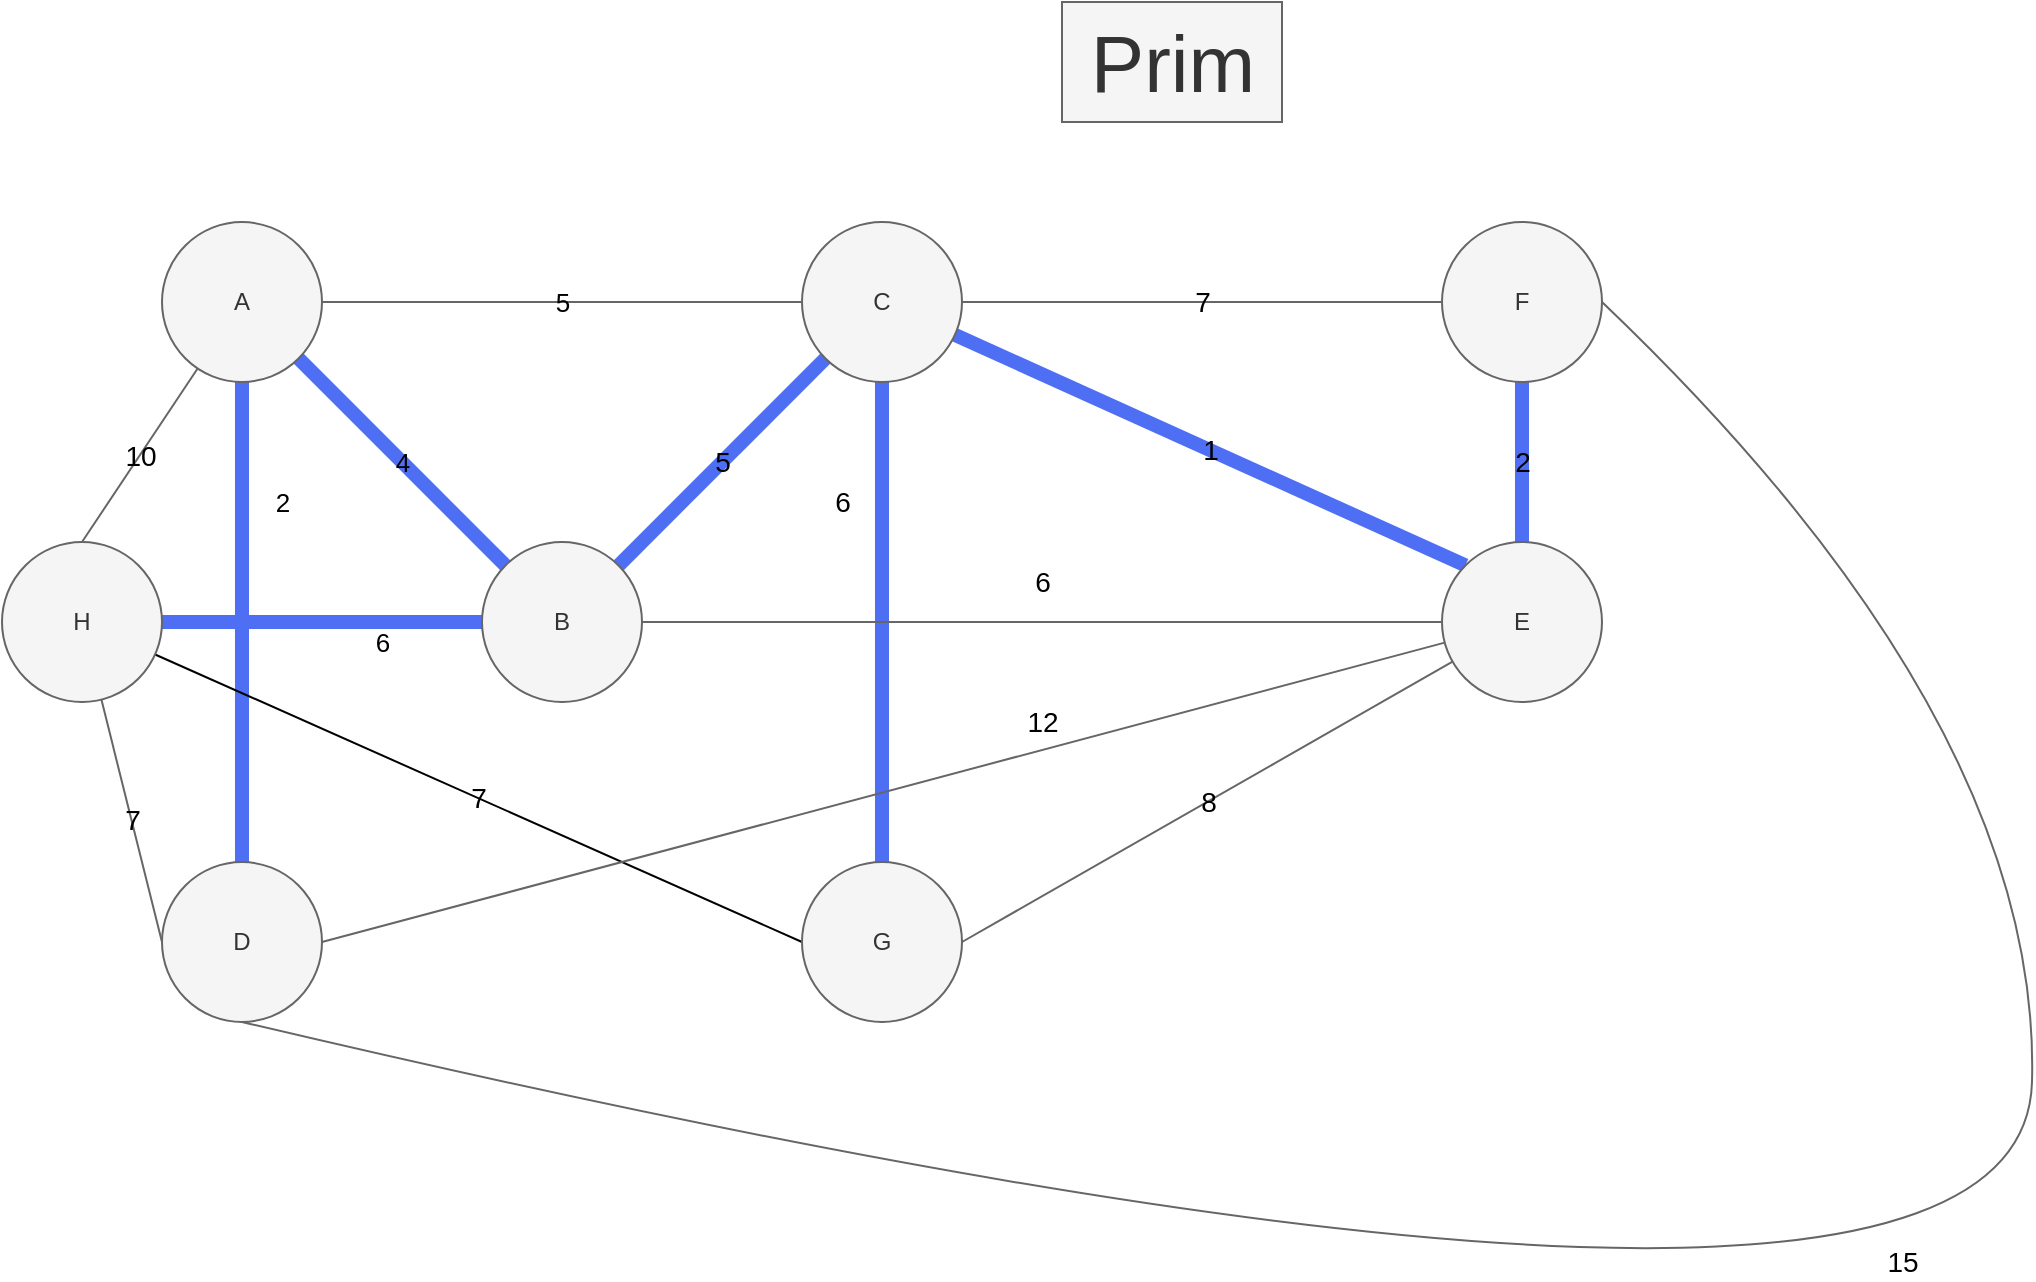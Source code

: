 <mxfile>
    <diagram name="Prim" id="5o29vRfOSNf-z7oVsWWK">
        <mxGraphModel dx="1146" dy="1076" grid="0" gridSize="10" guides="1" tooltips="1" connect="1" arrows="1" fold="1" page="1" pageScale="1" pageWidth="1169" pageHeight="827" background="#ffffff" math="0" shadow="0">
            <root>
                <mxCell id="CtqJxJh_Qd7vwC6tXsC5-0"/>
                <mxCell id="CtqJxJh_Qd7vwC6tXsC5-1" parent="CtqJxJh_Qd7vwC6tXsC5-0"/>
                <mxCell id="CtqJxJh_Qd7vwC6tXsC5-2" value="&lt;font style=&quot;font-size: 14px;&quot;&gt;10&lt;/font&gt;" style="edgeStyle=none;html=1;entryX=0.5;entryY=0;entryDx=0;entryDy=0;endArrow=none;endFill=0;labelBackgroundColor=none;fontColor=#000000;fillColor=#f5f5f5;strokeColor=#666666;" edge="1" parent="CtqJxJh_Qd7vwC6tXsC5-1" source="CtqJxJh_Qd7vwC6tXsC5-5" target="CtqJxJh_Qd7vwC6tXsC5-15">
                    <mxGeometry x="-0.002" relative="1" as="geometry">
                        <mxPoint as="offset"/>
                    </mxGeometry>
                </mxCell>
                <mxCell id="CtqJxJh_Qd7vwC6tXsC5-3" value="&lt;font style=&quot;font-size: 13px;&quot;&gt;4&lt;/font&gt;" style="edgeStyle=none;html=1;entryX=0;entryY=0;entryDx=0;entryDy=0;endArrow=none;endFill=0;fillColor=#f5f5f5;strokeColor=#4E6FF4;labelBackgroundColor=none;fontColor=#000000;strokeWidth=7;" edge="1" parent="CtqJxJh_Qd7vwC6tXsC5-1" source="CtqJxJh_Qd7vwC6tXsC5-5" target="CtqJxJh_Qd7vwC6tXsC5-17">
                    <mxGeometry relative="1" as="geometry"/>
                </mxCell>
                <mxCell id="CtqJxJh_Qd7vwC6tXsC5-4" value="&lt;font style=&quot;font-size: 13px;&quot;&gt;2&lt;/font&gt;" style="edgeStyle=none;html=1;entryX=0.5;entryY=0;entryDx=0;entryDy=0;endArrow=none;endFill=0;strokeWidth=7;fillColor=#f5f5f5;strokeColor=#4E6FF4;labelBackgroundColor=none;fontColor=#000000;" edge="1" parent="CtqJxJh_Qd7vwC6tXsC5-1" source="CtqJxJh_Qd7vwC6tXsC5-5" target="CtqJxJh_Qd7vwC6tXsC5-21">
                    <mxGeometry x="-0.5" y="20" relative="1" as="geometry">
                        <mxPoint as="offset"/>
                    </mxGeometry>
                </mxCell>
                <mxCell id="CtqJxJh_Qd7vwC6tXsC5-5" value="A" style="ellipse;whiteSpace=wrap;html=1;aspect=fixed;labelBackgroundColor=none;fontColor=#333333;fillColor=#f5f5f5;strokeColor=#666666;" vertex="1" parent="CtqJxJh_Qd7vwC6tXsC5-1">
                    <mxGeometry x="80" y="120" width="80" height="80" as="geometry"/>
                </mxCell>
                <mxCell id="CtqJxJh_Qd7vwC6tXsC5-6" value="&lt;font style=&quot;font-size: 14px;&quot;&gt;1&lt;/font&gt;" style="edgeStyle=none;html=1;entryX=0;entryY=0;entryDx=0;entryDy=0;endArrow=none;endFill=0;fillColor=#f5f5f5;strokeColor=#4E6FF4;labelBackgroundColor=none;fontColor=#000000;strokeWidth=7;" edge="1" parent="CtqJxJh_Qd7vwC6tXsC5-1" source="CtqJxJh_Qd7vwC6tXsC5-9" target="CtqJxJh_Qd7vwC6tXsC5-20">
                    <mxGeometry relative="1" as="geometry"/>
                </mxCell>
                <mxCell id="CtqJxJh_Qd7vwC6tXsC5-7" value="&lt;font style=&quot;font-size: 14px;&quot;&gt;5&lt;/font&gt;" style="edgeStyle=none;html=1;entryX=1;entryY=0;entryDx=0;entryDy=0;endArrow=none;endFill=0;fillColor=#f5f5f5;strokeColor=#4E6FF4;labelBackgroundColor=none;fontColor=#000000;strokeWidth=7;" edge="1" parent="CtqJxJh_Qd7vwC6tXsC5-1" source="CtqJxJh_Qd7vwC6tXsC5-9" target="CtqJxJh_Qd7vwC6tXsC5-17">
                    <mxGeometry relative="1" as="geometry"/>
                </mxCell>
                <mxCell id="CtqJxJh_Qd7vwC6tXsC5-8" value="&lt;font style=&quot;font-size: 14px;&quot;&gt;6&lt;/font&gt;" style="edgeStyle=none;html=1;entryX=0.5;entryY=0;entryDx=0;entryDy=0;endArrow=none;endFill=0;labelBackgroundColor=none;fontColor=#000000;fillColor=#f5f5f5;strokeColor=#4E6FF4;strokeWidth=7;" edge="1" parent="CtqJxJh_Qd7vwC6tXsC5-1" source="CtqJxJh_Qd7vwC6tXsC5-9" target="CtqJxJh_Qd7vwC6tXsC5-22">
                    <mxGeometry x="-0.5" y="-20" relative="1" as="geometry">
                        <mxPoint as="offset"/>
                    </mxGeometry>
                </mxCell>
                <mxCell id="CtqJxJh_Qd7vwC6tXsC5-9" value="C" style="ellipse;whiteSpace=wrap;html=1;aspect=fixed;labelBackgroundColor=none;fontColor=#333333;fillColor=#f5f5f5;strokeColor=#666666;" vertex="1" parent="CtqJxJh_Qd7vwC6tXsC5-1">
                    <mxGeometry x="400" y="120" width="80" height="80" as="geometry"/>
                </mxCell>
                <mxCell id="CtqJxJh_Qd7vwC6tXsC5-10" value="&lt;font style=&quot;font-size: 14px;&quot;&gt;2&lt;/font&gt;" style="edgeStyle=none;html=1;entryX=0.5;entryY=0;entryDx=0;entryDy=0;endArrow=none;endFill=0;fillColor=#f5f5f5;strokeColor=#4E6FF4;labelBackgroundColor=none;fontColor=#000000;strokeWidth=7;" edge="1" parent="CtqJxJh_Qd7vwC6tXsC5-1" source="CtqJxJh_Qd7vwC6tXsC5-11" target="CtqJxJh_Qd7vwC6tXsC5-20">
                    <mxGeometry relative="1" as="geometry">
                        <mxPoint as="offset"/>
                    </mxGeometry>
                </mxCell>
                <mxCell id="CtqJxJh_Qd7vwC6tXsC5-11" value="F" style="ellipse;whiteSpace=wrap;html=1;aspect=fixed;labelBackgroundColor=none;fontColor=#333333;fillColor=#f5f5f5;strokeColor=#666666;" vertex="1" parent="CtqJxJh_Qd7vwC6tXsC5-1">
                    <mxGeometry x="720" y="120" width="80" height="80" as="geometry"/>
                </mxCell>
                <mxCell id="CtqJxJh_Qd7vwC6tXsC5-12" value="&lt;font style=&quot;font-size: 13px;&quot;&gt;6&lt;/font&gt;" style="edgeStyle=none;html=1;entryX=0;entryY=0.5;entryDx=0;entryDy=0;endArrow=none;endFill=0;fillColor=#f5f5f5;strokeColor=#4E6FF4;labelBackgroundColor=none;fontColor=#000000;strokeWidth=7;" edge="1" parent="CtqJxJh_Qd7vwC6tXsC5-1" source="CtqJxJh_Qd7vwC6tXsC5-15" target="CtqJxJh_Qd7vwC6tXsC5-17">
                    <mxGeometry x="0.375" y="-10" relative="1" as="geometry">
                        <mxPoint as="offset"/>
                    </mxGeometry>
                </mxCell>
                <mxCell id="CtqJxJh_Qd7vwC6tXsC5-13" value="&lt;font style=&quot;font-size: 14px;&quot;&gt;7&lt;/font&gt;" style="edgeStyle=none;html=1;entryX=0;entryY=0.5;entryDx=0;entryDy=0;endArrow=none;endFill=0;fillColor=#f5f5f5;strokeColor=#000000;labelBackgroundColor=none;fontColor=#000000;strokeWidth=1;" edge="1" parent="CtqJxJh_Qd7vwC6tXsC5-1" source="CtqJxJh_Qd7vwC6tXsC5-15" target="CtqJxJh_Qd7vwC6tXsC5-22">
                    <mxGeometry relative="1" as="geometry"/>
                </mxCell>
                <mxCell id="CtqJxJh_Qd7vwC6tXsC5-14" value="&lt;font style=&quot;font-size: 14px;&quot;&gt;7&lt;/font&gt;" style="edgeStyle=none;html=1;entryX=0;entryY=0.5;entryDx=0;entryDy=0;endArrow=none;endFill=0;labelBackgroundColor=none;fontColor=#000000;fillColor=#f5f5f5;strokeColor=#666666;" edge="1" parent="CtqJxJh_Qd7vwC6tXsC5-1" source="CtqJxJh_Qd7vwC6tXsC5-15" target="CtqJxJh_Qd7vwC6tXsC5-21">
                    <mxGeometry relative="1" as="geometry"/>
                </mxCell>
                <mxCell id="CtqJxJh_Qd7vwC6tXsC5-15" value="H" style="ellipse;whiteSpace=wrap;html=1;aspect=fixed;labelBackgroundColor=none;fontColor=#333333;fillColor=#f5f5f5;strokeColor=#666666;" vertex="1" parent="CtqJxJh_Qd7vwC6tXsC5-1">
                    <mxGeometry y="280" width="80" height="80" as="geometry"/>
                </mxCell>
                <mxCell id="CtqJxJh_Qd7vwC6tXsC5-16" value="&lt;font style=&quot;font-size: 14px;&quot;&gt;6&lt;/font&gt;" style="edgeStyle=none;html=1;entryX=0;entryY=0.5;entryDx=0;entryDy=0;endArrow=none;endFill=0;labelBackgroundColor=none;fontColor=#000000;fillColor=#f5f5f5;strokeColor=#666666;" edge="1" parent="CtqJxJh_Qd7vwC6tXsC5-1" source="CtqJxJh_Qd7vwC6tXsC5-17" target="CtqJxJh_Qd7vwC6tXsC5-20">
                    <mxGeometry y="20" relative="1" as="geometry">
                        <Array as="points">
                            <mxPoint x="440" y="320"/>
                        </Array>
                        <mxPoint as="offset"/>
                    </mxGeometry>
                </mxCell>
                <mxCell id="CtqJxJh_Qd7vwC6tXsC5-17" value="B" style="ellipse;whiteSpace=wrap;html=1;aspect=fixed;labelBackgroundColor=none;fontColor=#333333;fillColor=#f5f5f5;strokeColor=#666666;" vertex="1" parent="CtqJxJh_Qd7vwC6tXsC5-1">
                    <mxGeometry x="240" y="280" width="80" height="80" as="geometry"/>
                </mxCell>
                <mxCell id="CtqJxJh_Qd7vwC6tXsC5-18" value="&lt;font style=&quot;font-size: 14px;&quot;&gt;12&lt;/font&gt;" style="edgeStyle=none;html=1;entryX=1;entryY=0.5;entryDx=0;entryDy=0;endArrow=none;endFill=0;labelBackgroundColor=none;fontColor=#000000;fillColor=#f5f5f5;strokeColor=#666666;" edge="1" parent="CtqJxJh_Qd7vwC6tXsC5-1" source="CtqJxJh_Qd7vwC6tXsC5-20" target="CtqJxJh_Qd7vwC6tXsC5-21">
                    <mxGeometry x="-0.295" y="-14" relative="1" as="geometry">
                        <mxPoint as="offset"/>
                    </mxGeometry>
                </mxCell>
                <mxCell id="CtqJxJh_Qd7vwC6tXsC5-19" value="&lt;font style=&quot;font-size: 14px;&quot;&gt;8&lt;/font&gt;" style="edgeStyle=none;html=1;entryX=1;entryY=0.5;entryDx=0;entryDy=0;endArrow=none;endFill=0;labelBackgroundColor=none;fontColor=#000000;fillColor=#f5f5f5;strokeColor=#666666;" edge="1" parent="CtqJxJh_Qd7vwC6tXsC5-1" source="CtqJxJh_Qd7vwC6tXsC5-20" target="CtqJxJh_Qd7vwC6tXsC5-22">
                    <mxGeometry x="-0.002" relative="1" as="geometry">
                        <mxPoint as="offset"/>
                    </mxGeometry>
                </mxCell>
                <mxCell id="CtqJxJh_Qd7vwC6tXsC5-20" value="E" style="ellipse;whiteSpace=wrap;html=1;aspect=fixed;labelBackgroundColor=none;fontColor=#333333;fillColor=#f5f5f5;strokeColor=#666666;" vertex="1" parent="CtqJxJh_Qd7vwC6tXsC5-1">
                    <mxGeometry x="720" y="280" width="80" height="80" as="geometry"/>
                </mxCell>
                <mxCell id="CtqJxJh_Qd7vwC6tXsC5-21" value="D" style="ellipse;whiteSpace=wrap;html=1;aspect=fixed;labelBackgroundColor=none;fontColor=#333333;fillColor=#f5f5f5;strokeColor=#666666;" vertex="1" parent="CtqJxJh_Qd7vwC6tXsC5-1">
                    <mxGeometry x="80" y="440" width="80" height="80" as="geometry"/>
                </mxCell>
                <mxCell id="CtqJxJh_Qd7vwC6tXsC5-22" value="G" style="ellipse;whiteSpace=wrap;html=1;aspect=fixed;labelBackgroundColor=none;fontColor=#333333;fillColor=#f5f5f5;strokeColor=#666666;" vertex="1" parent="CtqJxJh_Qd7vwC6tXsC5-1">
                    <mxGeometry x="400" y="440" width="80" height="80" as="geometry"/>
                </mxCell>
                <mxCell id="CtqJxJh_Qd7vwC6tXsC5-23" value="&lt;font style=&quot;font-size: 13px;&quot;&gt;5&lt;/font&gt;" style="endArrow=none;html=1;exitX=1;exitY=0.5;exitDx=0;exitDy=0;entryX=0;entryY=0.5;entryDx=0;entryDy=0;labelBackgroundColor=none;fontColor=#000000;fillColor=#f5f5f5;strokeColor=#666666;" edge="1" parent="CtqJxJh_Qd7vwC6tXsC5-1" source="CtqJxJh_Qd7vwC6tXsC5-5" target="CtqJxJh_Qd7vwC6tXsC5-9">
                    <mxGeometry width="50" height="50" relative="1" as="geometry">
                        <mxPoint x="490" y="420" as="sourcePoint"/>
                        <mxPoint x="540" y="370" as="targetPoint"/>
                        <Array as="points"/>
                    </mxGeometry>
                </mxCell>
                <mxCell id="CtqJxJh_Qd7vwC6tXsC5-24" value="&lt;font style=&quot;font-size: 14px;&quot;&gt;7&lt;/font&gt;" style="endArrow=none;html=1;exitX=1;exitY=0.5;exitDx=0;exitDy=0;entryX=0;entryY=0.5;entryDx=0;entryDy=0;labelBackgroundColor=none;fontColor=#000000;fillColor=#f5f5f5;strokeColor=#666666;" edge="1" parent="CtqJxJh_Qd7vwC6tXsC5-1" source="CtqJxJh_Qd7vwC6tXsC5-9" target="CtqJxJh_Qd7vwC6tXsC5-11">
                    <mxGeometry width="50" height="50" relative="1" as="geometry">
                        <mxPoint x="490" y="420" as="sourcePoint"/>
                        <mxPoint x="540" y="370" as="targetPoint"/>
                        <mxPoint as="offset"/>
                    </mxGeometry>
                </mxCell>
                <mxCell id="CtqJxJh_Qd7vwC6tXsC5-25" value="&lt;font style=&quot;font-size: 14px;&quot;&gt;15&lt;/font&gt;" style="curved=1;endArrow=none;html=1;entryX=1;entryY=0.5;entryDx=0;entryDy=0;exitX=0.5;exitY=1;exitDx=0;exitDy=0;endFill=0;labelBackgroundColor=none;fontColor=#000000;fillColor=#f5f5f5;strokeColor=#666666;" edge="1" parent="CtqJxJh_Qd7vwC6tXsC5-1" source="CtqJxJh_Qd7vwC6tXsC5-21" target="CtqJxJh_Qd7vwC6tXsC5-11">
                    <mxGeometry x="0.27" y="62" width="50" height="50" relative="1" as="geometry">
                        <mxPoint x="490" y="420" as="sourcePoint"/>
                        <mxPoint x="540" y="370" as="targetPoint"/>
                        <Array as="points">
                            <mxPoint x="1010" y="730"/>
                            <mxPoint x="1020" y="370"/>
                        </Array>
                        <mxPoint as="offset"/>
                    </mxGeometry>
                </mxCell>
                <mxCell id="JO1BgPIIEs71kPbP9E9J-0" value="Prim" style="text;html=1;align=center;verticalAlign=middle;resizable=0;points=[];autosize=1;strokeColor=#666666;fillColor=#f5f5f5;fontSize=40;labelBackgroundColor=none;fontColor=#333333;" vertex="1" parent="CtqJxJh_Qd7vwC6tXsC5-1">
                    <mxGeometry x="530" y="10" width="110" height="60" as="geometry"/>
                </mxCell>
            </root>
        </mxGraphModel>
    </diagram>
    <diagram name="Dijkstra" id="g-yTQwRLBEaHKC6D9vNy">
        <mxGraphModel dx="1146" dy="1076" grid="0" gridSize="10" guides="1" tooltips="1" connect="1" arrows="1" fold="1" page="1" pageScale="1" pageWidth="1169" pageHeight="827" background="#ffffff" math="0" shadow="1">
            <root>
                <mxCell id="kS4ohVLQ0oYa4zB0OJ1e-0"/>
                <mxCell id="kS4ohVLQ0oYa4zB0OJ1e-1" parent="kS4ohVLQ0oYa4zB0OJ1e-0"/>
                <mxCell id="kS4ohVLQ0oYa4zB0OJ1e-2" value="&lt;font style=&quot;font-size: 14px;&quot;&gt;10&lt;/font&gt;" style="edgeStyle=none;html=1;entryX=0.5;entryY=0;entryDx=0;entryDy=0;endArrow=none;endFill=0;rounded=0;fontColor=#000000;fillColor=#f5f5f5;strokeColor=#666666;labelBackgroundColor=none;" parent="kS4ohVLQ0oYa4zB0OJ1e-1" source="kS4ohVLQ0oYa4zB0OJ1e-5" target="kS4ohVLQ0oYa4zB0OJ1e-15" edge="1">
                    <mxGeometry x="-0.002" relative="1" as="geometry">
                        <mxPoint as="offset"/>
                    </mxGeometry>
                </mxCell>
                <mxCell id="kS4ohVLQ0oYa4zB0OJ1e-3" value="&lt;font style=&quot;font-size: 13px;&quot;&gt;4&lt;/font&gt;" style="edgeStyle=none;html=1;entryX=0;entryY=0;entryDx=0;entryDy=0;endArrow=none;endFill=0;rounded=0;fontColor=#000000;fillColor=#f5f5f5;strokeColor=#666666;labelBackgroundColor=none;" parent="kS4ohVLQ0oYa4zB0OJ1e-1" source="kS4ohVLQ0oYa4zB0OJ1e-5" target="kS4ohVLQ0oYa4zB0OJ1e-17" edge="1">
                    <mxGeometry relative="1" as="geometry"/>
                </mxCell>
                <mxCell id="kS4ohVLQ0oYa4zB0OJ1e-4" value="&lt;font style=&quot;font-size: 13px;&quot;&gt;2&lt;/font&gt;" style="edgeStyle=none;html=1;entryX=0.5;entryY=0;entryDx=0;entryDy=0;endArrow=none;endFill=0;strokeWidth=1;rounded=0;fontColor=#000000;fillColor=#f5f5f5;strokeColor=#666666;labelBackgroundColor=none;" parent="kS4ohVLQ0oYa4zB0OJ1e-1" source="kS4ohVLQ0oYa4zB0OJ1e-5" target="kS4ohVLQ0oYa4zB0OJ1e-21" edge="1">
                    <mxGeometry x="-0.5" y="20" relative="1" as="geometry">
                        <mxPoint as="offset"/>
                    </mxGeometry>
                </mxCell>
                <mxCell id="kS4ohVLQ0oYa4zB0OJ1e-5" value="A" style="ellipse;whiteSpace=wrap;html=1;aspect=fixed;rounded=0;fontColor=#333333;fillColor=#f5f5f5;strokeColor=#666666;labelBackgroundColor=none;" parent="kS4ohVLQ0oYa4zB0OJ1e-1" vertex="1">
                    <mxGeometry x="80" y="120" width="80" height="80" as="geometry"/>
                </mxCell>
                <mxCell id="kS4ohVLQ0oYa4zB0OJ1e-6" value="&lt;font style=&quot;font-size: 14px;&quot;&gt;1&lt;/font&gt;" style="edgeStyle=none;html=1;entryX=0;entryY=0;entryDx=0;entryDy=0;endArrow=none;endFill=0;rounded=0;fontColor=#000000;fillColor=#f5f5f5;strokeColor=#666666;labelBackgroundColor=none;" parent="kS4ohVLQ0oYa4zB0OJ1e-1" source="kS4ohVLQ0oYa4zB0OJ1e-9" target="kS4ohVLQ0oYa4zB0OJ1e-20" edge="1">
                    <mxGeometry relative="1" as="geometry"/>
                </mxCell>
                <mxCell id="kS4ohVLQ0oYa4zB0OJ1e-7" value="&lt;font style=&quot;font-size: 14px;&quot;&gt;5&lt;/font&gt;" style="edgeStyle=none;html=1;entryX=1;entryY=0;entryDx=0;entryDy=0;endArrow=none;endFill=0;rounded=0;fontColor=#000000;fillColor=#f5f5f5;strokeColor=#666666;labelBackgroundColor=none;" parent="kS4ohVLQ0oYa4zB0OJ1e-1" source="kS4ohVLQ0oYa4zB0OJ1e-9" target="kS4ohVLQ0oYa4zB0OJ1e-17" edge="1">
                    <mxGeometry relative="1" as="geometry"/>
                </mxCell>
                <mxCell id="kS4ohVLQ0oYa4zB0OJ1e-8" value="&lt;font style=&quot;font-size: 14px;&quot;&gt;6&lt;/font&gt;" style="edgeStyle=none;html=1;entryX=0.5;entryY=0;entryDx=0;entryDy=0;endArrow=none;endFill=0;rounded=0;fontColor=#000000;fillColor=#f5f5f5;strokeColor=#666666;labelBackgroundColor=none;" parent="kS4ohVLQ0oYa4zB0OJ1e-1" source="kS4ohVLQ0oYa4zB0OJ1e-9" target="kS4ohVLQ0oYa4zB0OJ1e-22" edge="1">
                    <mxGeometry x="-0.5" y="-20" relative="1" as="geometry">
                        <mxPoint as="offset"/>
                    </mxGeometry>
                </mxCell>
                <mxCell id="kS4ohVLQ0oYa4zB0OJ1e-9" value="C" style="ellipse;whiteSpace=wrap;html=1;aspect=fixed;rounded=0;fontColor=#333333;fillColor=#f5f5f5;strokeColor=#666666;labelBackgroundColor=none;" parent="kS4ohVLQ0oYa4zB0OJ1e-1" vertex="1">
                    <mxGeometry x="400" y="120" width="80" height="80" as="geometry"/>
                </mxCell>
                <mxCell id="kS4ohVLQ0oYa4zB0OJ1e-10" value="&lt;font style=&quot;font-size: 14px;&quot;&gt;2&lt;/font&gt;" style="edgeStyle=none;html=1;entryX=0.5;entryY=0;entryDx=0;entryDy=0;endArrow=none;endFill=0;rounded=0;fontColor=#000000;fillColor=#f5f5f5;strokeColor=#666666;labelBackgroundColor=none;" parent="kS4ohVLQ0oYa4zB0OJ1e-1" source="kS4ohVLQ0oYa4zB0OJ1e-11" target="kS4ohVLQ0oYa4zB0OJ1e-20" edge="1">
                    <mxGeometry relative="1" as="geometry"/>
                </mxCell>
                <mxCell id="kS4ohVLQ0oYa4zB0OJ1e-11" value="F" style="ellipse;whiteSpace=wrap;html=1;aspect=fixed;rounded=0;fontColor=#333333;fillColor=#f5f5f5;strokeColor=#666666;labelBackgroundColor=none;" parent="kS4ohVLQ0oYa4zB0OJ1e-1" vertex="1">
                    <mxGeometry x="720" y="120" width="80" height="80" as="geometry"/>
                </mxCell>
                <mxCell id="kS4ohVLQ0oYa4zB0OJ1e-12" value="&lt;font style=&quot;font-size: 13px;&quot;&gt;6&lt;/font&gt;" style="edgeStyle=none;html=1;entryX=0;entryY=0.5;entryDx=0;entryDy=0;endArrow=none;endFill=0;rounded=0;fontColor=#000000;fillColor=#f5f5f5;strokeColor=#666666;labelBackgroundColor=none;" parent="kS4ohVLQ0oYa4zB0OJ1e-1" source="kS4ohVLQ0oYa4zB0OJ1e-15" target="kS4ohVLQ0oYa4zB0OJ1e-17" edge="1">
                    <mxGeometry x="0.375" y="-10" relative="1" as="geometry">
                        <mxPoint as="offset"/>
                    </mxGeometry>
                </mxCell>
                <mxCell id="kS4ohVLQ0oYa4zB0OJ1e-13" value="&lt;font style=&quot;font-size: 14px;&quot;&gt;7&lt;/font&gt;" style="edgeStyle=none;html=1;entryX=0;entryY=0.5;entryDx=0;entryDy=0;endArrow=none;endFill=0;rounded=0;fontColor=#000000;fillColor=#f5f5f5;strokeColor=#666666;labelBackgroundColor=none;" parent="kS4ohVLQ0oYa4zB0OJ1e-1" source="kS4ohVLQ0oYa4zB0OJ1e-15" target="kS4ohVLQ0oYa4zB0OJ1e-22" edge="1">
                    <mxGeometry relative="1" as="geometry"/>
                </mxCell>
                <mxCell id="kS4ohVLQ0oYa4zB0OJ1e-14" value="&lt;font style=&quot;font-size: 14px;&quot;&gt;7&lt;/font&gt;" style="edgeStyle=none;html=1;entryX=0;entryY=0.5;entryDx=0;entryDy=0;endArrow=none;endFill=0;rounded=0;fontColor=#000000;fillColor=#f5f5f5;strokeColor=#666666;labelBackgroundColor=none;" parent="kS4ohVLQ0oYa4zB0OJ1e-1" source="kS4ohVLQ0oYa4zB0OJ1e-15" target="kS4ohVLQ0oYa4zB0OJ1e-21" edge="1">
                    <mxGeometry relative="1" as="geometry"/>
                </mxCell>
                <mxCell id="kS4ohVLQ0oYa4zB0OJ1e-15" value="H" style="ellipse;whiteSpace=wrap;html=1;aspect=fixed;rounded=0;fontColor=#333333;fillColor=#f5f5f5;strokeColor=#666666;labelBackgroundColor=none;" parent="kS4ohVLQ0oYa4zB0OJ1e-1" vertex="1">
                    <mxGeometry y="280" width="80" height="80" as="geometry"/>
                </mxCell>
                <mxCell id="kS4ohVLQ0oYa4zB0OJ1e-16" value="&lt;font style=&quot;font-size: 14px;&quot;&gt;6&lt;/font&gt;" style="edgeStyle=none;html=1;entryX=0;entryY=0.5;entryDx=0;entryDy=0;endArrow=none;endFill=0;rounded=0;fontColor=#000000;fillColor=#f5f5f5;strokeColor=#666666;labelBackgroundColor=none;" parent="kS4ohVLQ0oYa4zB0OJ1e-1" source="kS4ohVLQ0oYa4zB0OJ1e-17" target="kS4ohVLQ0oYa4zB0OJ1e-20" edge="1">
                    <mxGeometry y="20" relative="1" as="geometry">
                        <Array as="points">
                            <mxPoint x="440" y="320"/>
                        </Array>
                        <mxPoint as="offset"/>
                    </mxGeometry>
                </mxCell>
                <mxCell id="kS4ohVLQ0oYa4zB0OJ1e-17" value="B" style="ellipse;whiteSpace=wrap;html=1;aspect=fixed;rounded=0;fontColor=#333333;fillColor=#f5f5f5;strokeColor=#666666;labelBackgroundColor=none;" parent="kS4ohVLQ0oYa4zB0OJ1e-1" vertex="1">
                    <mxGeometry x="240" y="280" width="80" height="80" as="geometry"/>
                </mxCell>
                <mxCell id="kS4ohVLQ0oYa4zB0OJ1e-18" value="&lt;font style=&quot;font-size: 14px;&quot;&gt;12&lt;/font&gt;" style="edgeStyle=none;html=1;entryX=1;entryY=0.5;entryDx=0;entryDy=0;endArrow=none;endFill=0;rounded=0;fontColor=#000000;fillColor=#f5f5f5;strokeColor=#666666;labelBackgroundColor=none;" parent="kS4ohVLQ0oYa4zB0OJ1e-1" source="kS4ohVLQ0oYa4zB0OJ1e-20" target="kS4ohVLQ0oYa4zB0OJ1e-21" edge="1">
                    <mxGeometry x="-0.295" y="-14" relative="1" as="geometry">
                        <mxPoint as="offset"/>
                    </mxGeometry>
                </mxCell>
                <mxCell id="kS4ohVLQ0oYa4zB0OJ1e-19" value="&lt;font style=&quot;font-size: 14px;&quot;&gt;8&lt;/font&gt;" style="edgeStyle=none;html=1;entryX=1;entryY=0.5;entryDx=0;entryDy=0;endArrow=none;endFill=0;rounded=0;fontColor=#000000;fillColor=#f5f5f5;strokeColor=#666666;labelBackgroundColor=none;" parent="kS4ohVLQ0oYa4zB0OJ1e-1" source="kS4ohVLQ0oYa4zB0OJ1e-20" target="kS4ohVLQ0oYa4zB0OJ1e-22" edge="1">
                    <mxGeometry x="-0.002" relative="1" as="geometry">
                        <mxPoint as="offset"/>
                    </mxGeometry>
                </mxCell>
                <mxCell id="kS4ohVLQ0oYa4zB0OJ1e-20" value="E" style="ellipse;whiteSpace=wrap;html=1;aspect=fixed;rounded=0;fontColor=#333333;fillColor=#f5f5f5;strokeColor=#666666;labelBackgroundColor=none;" parent="kS4ohVLQ0oYa4zB0OJ1e-1" vertex="1">
                    <mxGeometry x="720" y="280" width="80" height="80" as="geometry"/>
                </mxCell>
                <mxCell id="kS4ohVLQ0oYa4zB0OJ1e-21" value="D" style="ellipse;whiteSpace=wrap;html=1;aspect=fixed;rounded=0;fontColor=#333333;fillColor=#f5f5f5;strokeColor=#666666;labelBackgroundColor=none;" parent="kS4ohVLQ0oYa4zB0OJ1e-1" vertex="1">
                    <mxGeometry x="80" y="440" width="80" height="80" as="geometry"/>
                </mxCell>
                <mxCell id="kS4ohVLQ0oYa4zB0OJ1e-22" value="G" style="ellipse;whiteSpace=wrap;html=1;aspect=fixed;rounded=0;fontColor=#333333;fillColor=#f5f5f5;strokeColor=#666666;labelBackgroundColor=none;" parent="kS4ohVLQ0oYa4zB0OJ1e-1" vertex="1">
                    <mxGeometry x="400" y="440" width="80" height="80" as="geometry"/>
                </mxCell>
                <mxCell id="kS4ohVLQ0oYa4zB0OJ1e-23" value="&lt;font style=&quot;font-size: 13px;&quot;&gt;5&lt;/font&gt;" style="endArrow=none;html=1;exitX=1;exitY=0.5;exitDx=0;exitDy=0;entryX=0;entryY=0.5;entryDx=0;entryDy=0;rounded=0;fontColor=#000000;fillColor=#f5f5f5;strokeColor=#666666;labelBackgroundColor=none;" parent="kS4ohVLQ0oYa4zB0OJ1e-1" source="kS4ohVLQ0oYa4zB0OJ1e-5" target="kS4ohVLQ0oYa4zB0OJ1e-9" edge="1">
                    <mxGeometry width="50" height="50" relative="1" as="geometry">
                        <mxPoint x="490" y="420" as="sourcePoint"/>
                        <mxPoint x="540" y="370" as="targetPoint"/>
                        <Array as="points"/>
                    </mxGeometry>
                </mxCell>
                <mxCell id="kS4ohVLQ0oYa4zB0OJ1e-24" value="&lt;font style=&quot;font-size: 14px;&quot;&gt;7&lt;/font&gt;" style="endArrow=none;html=1;exitX=1;exitY=0.5;exitDx=0;exitDy=0;entryX=0;entryY=0.5;entryDx=0;entryDy=0;rounded=0;fontColor=#000000;fillColor=#f5f5f5;strokeColor=#666666;labelBackgroundColor=none;" parent="kS4ohVLQ0oYa4zB0OJ1e-1" source="kS4ohVLQ0oYa4zB0OJ1e-9" target="kS4ohVLQ0oYa4zB0OJ1e-11" edge="1">
                    <mxGeometry width="50" height="50" relative="1" as="geometry">
                        <mxPoint x="490" y="420" as="sourcePoint"/>
                        <mxPoint x="540" y="370" as="targetPoint"/>
                        <mxPoint as="offset"/>
                    </mxGeometry>
                </mxCell>
                <mxCell id="kS4ohVLQ0oYa4zB0OJ1e-25" value="&lt;font style=&quot;font-size: 14px;&quot;&gt;15&lt;/font&gt;" style="curved=1;endArrow=none;html=1;entryX=1;entryY=0.5;entryDx=0;entryDy=0;exitX=0.5;exitY=1;exitDx=0;exitDy=0;endFill=0;rounded=0;fontColor=#000000;fillColor=#f5f5f5;strokeColor=#666666;labelBackgroundColor=none;" parent="kS4ohVLQ0oYa4zB0OJ1e-1" source="kS4ohVLQ0oYa4zB0OJ1e-21" target="kS4ohVLQ0oYa4zB0OJ1e-11" edge="1">
                    <mxGeometry x="0.27" y="62" width="50" height="50" relative="1" as="geometry">
                        <mxPoint x="490" y="420" as="sourcePoint"/>
                        <mxPoint x="540" y="370" as="targetPoint"/>
                        <Array as="points">
                            <mxPoint x="1010" y="730"/>
                            <mxPoint x="1020" y="370"/>
                        </Array>
                        <mxPoint as="offset"/>
                    </mxGeometry>
                </mxCell>
                <mxCell id="UIuMkbCrO4_A-GHcFxzM-0" value="Inicio" style="text;html=1;align=center;verticalAlign=middle;resizable=0;points=[];autosize=1;fontSize=14;rounded=0;fontColor=#333333;fillColor=#f5f5f5;strokeColor=#666666;labelBackgroundColor=none;" parent="kS4ohVLQ0oYa4zB0OJ1e-1" vertex="1">
                    <mxGeometry y="370" width="60" height="30" as="geometry"/>
                </mxCell>
                <mxCell id="UIuMkbCrO4_A-GHcFxzM-1" value="Final" style="text;html=1;align=center;verticalAlign=middle;resizable=0;points=[];autosize=1;fontSize=14;rounded=0;fontColor=#333333;fillColor=#f5f5f5;strokeColor=#666666;labelBackgroundColor=none;" parent="kS4ohVLQ0oYa4zB0OJ1e-1" vertex="1">
                    <mxGeometry x="790" y="100" width="50" height="30" as="geometry"/>
                </mxCell>
                <mxCell id="UIuMkbCrO4_A-GHcFxzM-2" value="[0,-]" style="text;html=1;align=center;verticalAlign=middle;resizable=0;points=[];autosize=1;fontSize=14;rounded=0;fontColor=#333333;fillColor=#f5f5f5;strokeColor=#666666;labelBackgroundColor=none;" parent="kS4ohVLQ0oYa4zB0OJ1e-1" vertex="1">
                    <mxGeometry y="250" width="50" height="30" as="geometry"/>
                </mxCell>
                <mxCell id="UIuMkbCrO4_A-GHcFxzM-3" value="[6,H]" style="text;html=1;align=center;verticalAlign=middle;resizable=0;points=[];autosize=1;fontSize=14;rounded=0;fontColor=#333333;fillColor=#f5f5f5;strokeColor=#666666;labelBackgroundColor=none;" parent="kS4ohVLQ0oYa4zB0OJ1e-1" vertex="1">
                    <mxGeometry x="275" y="355" width="50" height="30" as="geometry"/>
                </mxCell>
                <mxCell id="UIuMkbCrO4_A-GHcFxzM-4" value="[12,B]" style="text;html=1;align=center;verticalAlign=middle;resizable=0;points=[];autosize=1;fontSize=14;rounded=0;fontColor=#333333;fillColor=#f5f5f5;strokeColor=#666666;labelBackgroundColor=none;" parent="kS4ohVLQ0oYa4zB0OJ1e-1" vertex="1">
                    <mxGeometry x="758" y="368" width="60" height="30" as="geometry"/>
                </mxCell>
                <mxCell id="UIuMkbCrO4_A-GHcFxzM-5" value="[14,E]" style="text;html=1;align=center;verticalAlign=middle;resizable=0;points=[];autosize=1;fontSize=14;rounded=0;fontColor=#333333;fillColor=#f5f5f5;strokeColor=#666666;labelBackgroundColor=none;" parent="kS4ohVLQ0oYa4zB0OJ1e-1" vertex="1">
                    <mxGeometry x="692" y="88" width="60" height="30" as="geometry"/>
                </mxCell>
                <mxCell id="UIuMkbCrO4_A-GHcFxzM-6" value="[11,B]" style="text;html=1;align=center;verticalAlign=middle;resizable=0;points=[];autosize=1;fontSize=14;rounded=0;fontColor=#333333;fillColor=#f5f5f5;strokeColor=#666666;labelBackgroundColor=none;" parent="kS4ohVLQ0oYa4zB0OJ1e-1" vertex="1">
                    <mxGeometry x="430" y="85" width="60" height="30" as="geometry"/>
                </mxCell>
                <mxCell id="UIuMkbCrO4_A-GHcFxzM-7" value="[12,C]" style="text;html=1;align=center;verticalAlign=middle;resizable=0;points=[];autosize=1;fontSize=14;rounded=0;fontColor=#333333;fillColor=#f5f5f5;strokeColor=#666666;labelBackgroundColor=none;" parent="kS4ohVLQ0oYa4zB0OJ1e-1" vertex="1">
                    <mxGeometry x="800" y="335" width="60" height="30" as="geometry"/>
                </mxCell>
                <mxCell id="UIuMkbCrO4_A-GHcFxzM-8" value="[14,E]" style="text;html=1;align=center;verticalAlign=middle;resizable=0;points=[];autosize=1;fontSize=14;rounded=0;fontColor=#333333;fillColor=#f5f5f5;strokeColor=#666666;labelBackgroundColor=none;" parent="kS4ohVLQ0oYa4zB0OJ1e-1" vertex="1">
                    <mxGeometry x="812" y="142" width="60" height="30" as="geometry"/>
                </mxCell>
                <mxCell id="UIuMkbCrO4_A-GHcFxzM-9" value="Valor del recorrido: 14&lt;br&gt;Camino más corto: H-B-E-F" style="text;html=1;align=center;verticalAlign=middle;resizable=0;points=[];autosize=1;fontSize=14;rounded=0;fontColor=#333333;fillColor=#f5f5f5;strokeColor=#666666;labelBackgroundColor=none;" parent="kS4ohVLQ0oYa4zB0OJ1e-1" vertex="1">
                    <mxGeometry x="890" y="95" width="200" height="50" as="geometry"/>
                </mxCell>
                <mxCell id="X9YIv5Lt1wVRUWH-H85a-0" value="&lt;font style=&quot;font-size: 40px;&quot;&gt;Dijkstra&lt;/font&gt;" style="text;html=1;align=center;verticalAlign=middle;resizable=0;points=[];autosize=1;fontSize=14;rounded=0;fontColor=#333333;fillColor=#f5f5f5;strokeColor=#666666;labelBackgroundColor=none;" parent="kS4ohVLQ0oYa4zB0OJ1e-1" vertex="1">
                    <mxGeometry x="504" y="10" width="160" height="60" as="geometry"/>
                </mxCell>
            </root>
        </mxGraphModel>
    </diagram>
    <diagram id="F-j-1Gsy_TgmUtBay4-U" name="Página-1">
        <mxGraphModel dx="992" dy="1076" grid="1" gridSize="10" guides="1" tooltips="1" connect="1" arrows="1" fold="1" page="1" pageScale="1" pageWidth="1169" pageHeight="827" background="none" math="0" shadow="0">
            <root>
                <mxCell id="0"/>
                <mxCell id="1" parent="0"/>
                <mxCell id="16" value="&lt;font style=&quot;font-size: 14px;&quot;&gt;10&lt;/font&gt;" style="edgeStyle=none;html=1;entryX=0.5;entryY=0;entryDx=0;entryDy=0;endArrow=none;endFill=0;" edge="1" parent="1" source="2" target="5">
                    <mxGeometry x="-0.002" relative="1" as="geometry">
                        <mxPoint as="offset"/>
                    </mxGeometry>
                </mxCell>
                <mxCell id="17" value="&lt;font style=&quot;font-size: 13px;&quot;&gt;4&lt;/font&gt;" style="edgeStyle=none;html=1;entryX=0;entryY=0;entryDx=0;entryDy=0;endArrow=none;endFill=0;" edge="1" parent="1" source="2" target="6">
                    <mxGeometry relative="1" as="geometry"/>
                </mxCell>
                <mxCell id="23" value="&lt;font style=&quot;font-size: 13px;&quot;&gt;2&lt;/font&gt;" style="edgeStyle=none;html=1;entryX=0.5;entryY=0;entryDx=0;entryDy=0;endArrow=none;endFill=0;strokeWidth=1;" edge="1" parent="1" source="2" target="8">
                    <mxGeometry x="-0.5" y="20" relative="1" as="geometry">
                        <mxPoint as="offset"/>
                    </mxGeometry>
                </mxCell>
                <mxCell id="2" value="A" style="ellipse;whiteSpace=wrap;html=1;aspect=fixed;" vertex="1" parent="1">
                    <mxGeometry x="80" y="120" width="80" height="80" as="geometry"/>
                </mxCell>
                <mxCell id="14" value="&lt;font style=&quot;font-size: 14px;&quot;&gt;1&lt;/font&gt;" style="edgeStyle=none;html=1;entryX=0;entryY=0;entryDx=0;entryDy=0;endArrow=none;endFill=0;" edge="1" parent="1" source="3" target="7">
                    <mxGeometry relative="1" as="geometry"/>
                </mxCell>
                <mxCell id="19" value="&lt;font style=&quot;font-size: 14px;&quot;&gt;5&lt;/font&gt;" style="edgeStyle=none;html=1;entryX=1;entryY=0;entryDx=0;entryDy=0;endArrow=none;endFill=0;" edge="1" parent="1" source="3" target="6">
                    <mxGeometry relative="1" as="geometry"/>
                </mxCell>
                <mxCell id="24" value="&lt;font style=&quot;font-size: 14px;&quot;&gt;6&lt;/font&gt;" style="edgeStyle=none;html=1;entryX=0.5;entryY=0;entryDx=0;entryDy=0;endArrow=none;endFill=0;" edge="1" parent="1" source="3" target="9">
                    <mxGeometry x="-0.5" y="-20" relative="1" as="geometry">
                        <mxPoint as="offset"/>
                    </mxGeometry>
                </mxCell>
                <mxCell id="3" value="C" style="ellipse;whiteSpace=wrap;html=1;aspect=fixed;" vertex="1" parent="1">
                    <mxGeometry x="400" y="120" width="80" height="80" as="geometry"/>
                </mxCell>
                <mxCell id="13" value="&lt;font style=&quot;font-size: 14px;&quot;&gt;2&lt;/font&gt;" style="edgeStyle=none;html=1;entryX=0.5;entryY=0;entryDx=0;entryDy=0;endArrow=none;endFill=0;" edge="1" parent="1" source="4" target="7">
                    <mxGeometry relative="1" as="geometry"/>
                </mxCell>
                <mxCell id="4" value="F" style="ellipse;whiteSpace=wrap;html=1;aspect=fixed;" vertex="1" parent="1">
                    <mxGeometry x="720" y="120" width="80" height="80" as="geometry"/>
                </mxCell>
                <mxCell id="18" value="&lt;font style=&quot;font-size: 13px;&quot;&gt;6&lt;/font&gt;" style="edgeStyle=none;html=1;entryX=0;entryY=0.5;entryDx=0;entryDy=0;endArrow=none;endFill=0;" edge="1" parent="1" source="5" target="6">
                    <mxGeometry x="0.375" y="-10" relative="1" as="geometry">
                        <mxPoint as="offset"/>
                    </mxGeometry>
                </mxCell>
                <mxCell id="20" value="&lt;font style=&quot;font-size: 14px;&quot;&gt;7&lt;/font&gt;" style="edgeStyle=none;html=1;entryX=0;entryY=0.5;entryDx=0;entryDy=0;endArrow=none;endFill=0;" edge="1" parent="1" source="5" target="9">
                    <mxGeometry relative="1" as="geometry"/>
                </mxCell>
                <mxCell id="22" value="&lt;font style=&quot;font-size: 14px;&quot;&gt;7&lt;/font&gt;" style="edgeStyle=none;html=1;entryX=0;entryY=0.5;entryDx=0;entryDy=0;endArrow=none;endFill=0;" edge="1" parent="1" source="5" target="8">
                    <mxGeometry relative="1" as="geometry"/>
                </mxCell>
                <mxCell id="5" value="H" style="ellipse;whiteSpace=wrap;html=1;aspect=fixed;" vertex="1" parent="1">
                    <mxGeometry y="280" width="80" height="80" as="geometry"/>
                </mxCell>
                <mxCell id="15" value="&lt;font style=&quot;font-size: 14px;&quot;&gt;6&lt;/font&gt;" style="edgeStyle=none;html=1;entryX=0;entryY=0.5;entryDx=0;entryDy=0;endArrow=none;endFill=0;" edge="1" parent="1" source="6" target="7">
                    <mxGeometry y="20" relative="1" as="geometry">
                        <Array as="points">
                            <mxPoint x="440" y="320"/>
                        </Array>
                        <mxPoint as="offset"/>
                    </mxGeometry>
                </mxCell>
                <mxCell id="6" value="B" style="ellipse;whiteSpace=wrap;html=1;aspect=fixed;" vertex="1" parent="1">
                    <mxGeometry x="240" y="280" width="80" height="80" as="geometry"/>
                </mxCell>
                <mxCell id="21" value="&lt;font style=&quot;font-size: 14px;&quot;&gt;12&lt;/font&gt;" style="edgeStyle=none;html=1;entryX=1;entryY=0.5;entryDx=0;entryDy=0;endArrow=none;endFill=0;" edge="1" parent="1" source="7" target="8">
                    <mxGeometry x="-0.295" y="-14" relative="1" as="geometry">
                        <mxPoint as="offset"/>
                    </mxGeometry>
                </mxCell>
                <mxCell id="25" value="&lt;font style=&quot;font-size: 14px;&quot;&gt;8&lt;/font&gt;" style="edgeStyle=none;html=1;entryX=1;entryY=0.5;entryDx=0;entryDy=0;endArrow=none;endFill=0;" edge="1" parent="1" source="7" target="9">
                    <mxGeometry x="-0.002" relative="1" as="geometry">
                        <mxPoint as="offset"/>
                    </mxGeometry>
                </mxCell>
                <mxCell id="7" value="E" style="ellipse;whiteSpace=wrap;html=1;aspect=fixed;" vertex="1" parent="1">
                    <mxGeometry x="720" y="280" width="80" height="80" as="geometry"/>
                </mxCell>
                <mxCell id="8" value="D" style="ellipse;whiteSpace=wrap;html=1;aspect=fixed;" vertex="1" parent="1">
                    <mxGeometry x="80" y="440" width="80" height="80" as="geometry"/>
                </mxCell>
                <mxCell id="9" value="G" style="ellipse;whiteSpace=wrap;html=1;aspect=fixed;" vertex="1" parent="1">
                    <mxGeometry x="400" y="440" width="80" height="80" as="geometry"/>
                </mxCell>
                <mxCell id="10" value="&lt;font style=&quot;font-size: 13px;&quot;&gt;5&lt;/font&gt;" style="endArrow=none;html=1;exitX=1;exitY=0.5;exitDx=0;exitDy=0;entryX=0;entryY=0.5;entryDx=0;entryDy=0;" edge="1" parent="1" source="2" target="3">
                    <mxGeometry width="50" height="50" relative="1" as="geometry">
                        <mxPoint x="490" y="420" as="sourcePoint"/>
                        <mxPoint x="540" y="370" as="targetPoint"/>
                        <Array as="points"/>
                    </mxGeometry>
                </mxCell>
                <mxCell id="11" value="&lt;font style=&quot;font-size: 14px;&quot;&gt;7&lt;/font&gt;" style="endArrow=none;html=1;exitX=1;exitY=0.5;exitDx=0;exitDy=0;entryX=0;entryY=0.5;entryDx=0;entryDy=0;" edge="1" parent="1" source="3" target="4">
                    <mxGeometry width="50" height="50" relative="1" as="geometry">
                        <mxPoint x="490" y="420" as="sourcePoint"/>
                        <mxPoint x="540" y="370" as="targetPoint"/>
                        <mxPoint as="offset"/>
                    </mxGeometry>
                </mxCell>
                <mxCell id="12" value="&lt;font style=&quot;font-size: 14px;&quot;&gt;15&lt;/font&gt;" style="curved=1;endArrow=none;html=1;entryX=1;entryY=0.5;entryDx=0;entryDy=0;exitX=0.5;exitY=1;exitDx=0;exitDy=0;endFill=0;" edge="1" parent="1" source="8" target="4">
                    <mxGeometry x="0.27" y="62" width="50" height="50" relative="1" as="geometry">
                        <mxPoint x="490" y="420" as="sourcePoint"/>
                        <mxPoint x="540" y="370" as="targetPoint"/>
                        <Array as="points">
                            <mxPoint x="1010" y="730"/>
                            <mxPoint x="1020" y="370"/>
                        </Array>
                        <mxPoint as="offset"/>
                    </mxGeometry>
                </mxCell>
            </root>
        </mxGraphModel>
    </diagram>
</mxfile>